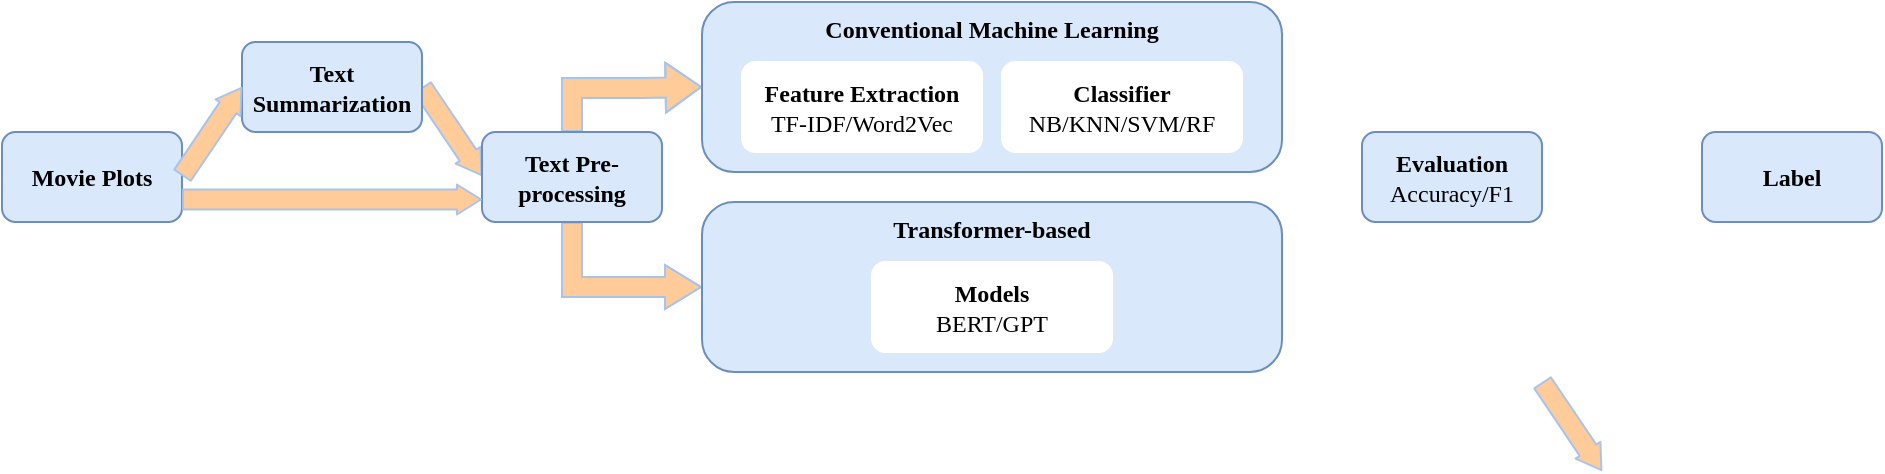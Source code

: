 <mxfile version="15.1.0" type="github">
  <diagram id="C5RBs43oDa-KdzZeNtuy" name="Page-1">
    <mxGraphModel dx="760" dy="419" grid="1" gridSize="10" guides="1" tooltips="1" connect="1" arrows="1" fold="1" page="1" pageScale="1" pageWidth="1169" pageHeight="1654" math="0" shadow="0">
      <root>
        <mxCell id="WIyWlLk6GJQsqaUBKTNV-0" />
        <mxCell id="WIyWlLk6GJQsqaUBKTNV-1" parent="WIyWlLk6GJQsqaUBKTNV-0" />
        <mxCell id="TprQWrDfrRet0L_6w_Vi-0" value="&lt;b&gt;Movie Plots&lt;/b&gt;" style="rounded=1;whiteSpace=wrap;html=1;fillColor=#dae8fc;strokeColor=#6c8ebf;fontFamily=Times New Roman;" vertex="1" parent="WIyWlLk6GJQsqaUBKTNV-1">
          <mxGeometry x="10" y="205" width="90" height="45" as="geometry" />
        </mxCell>
        <mxCell id="TprQWrDfrRet0L_6w_Vi-1" value="" style="shape=flexArrow;endArrow=classic;html=1;endWidth=4;endSize=3.67;fillColor=#FFCC99;strokeColor=#A9C4EB;exitX=1;exitY=0.5;exitDx=0;exitDy=0;" edge="1" parent="WIyWlLk6GJQsqaUBKTNV-1" source="TprQWrDfrRet0L_6w_Vi-20">
          <mxGeometry width="50" height="50" relative="1" as="geometry">
            <mxPoint x="220" y="227" as="sourcePoint" />
            <mxPoint x="250" y="227" as="targetPoint" />
          </mxGeometry>
        </mxCell>
        <mxCell id="TprQWrDfrRet0L_6w_Vi-11" value="" style="edgeStyle=orthogonalEdgeStyle;shape=flexArrow;rounded=0;orthogonalLoop=1;jettySize=auto;html=1;fontFamily=Times New Roman;strokeColor=#A9C4EB;fillColor=#FFCC99;entryX=0;entryY=0.5;entryDx=0;entryDy=0;endWidth=14;endSize=5.57;" edge="1" parent="WIyWlLk6GJQsqaUBKTNV-1" source="TprQWrDfrRet0L_6w_Vi-2" target="TprQWrDfrRet0L_6w_Vi-5">
          <mxGeometry relative="1" as="geometry">
            <mxPoint x="324" y="140" as="targetPoint" />
            <Array as="points">
              <mxPoint x="295" y="183" />
              <mxPoint x="330" y="183" />
            </Array>
          </mxGeometry>
        </mxCell>
        <mxCell id="TprQWrDfrRet0L_6w_Vi-18" value="" style="edgeStyle=orthogonalEdgeStyle;shape=flexArrow;rounded=0;orthogonalLoop=1;jettySize=auto;html=1;fontFamily=Times New Roman;strokeColor=#A9C4EB;fillColor=#FFCC99;entryX=0;entryY=0.5;entryDx=0;entryDy=0;exitX=0.5;exitY=1;exitDx=0;exitDy=0;endWidth=11;endSize=5.67;" edge="1" parent="WIyWlLk6GJQsqaUBKTNV-1" source="TprQWrDfrRet0L_6w_Vi-2" target="TprQWrDfrRet0L_6w_Vi-12">
          <mxGeometry relative="1" as="geometry">
            <mxPoint x="295" y="322.5" as="targetPoint" />
          </mxGeometry>
        </mxCell>
        <mxCell id="TprQWrDfrRet0L_6w_Vi-2" value="&lt;b&gt;Text Pre-processing&lt;/b&gt;" style="rounded=1;whiteSpace=wrap;html=1;fillColor=#dae8fc;strokeColor=#6c8ebf;fontFamily=Times New Roman;" vertex="1" parent="WIyWlLk6GJQsqaUBKTNV-1">
          <mxGeometry x="250" y="205" width="90" height="45" as="geometry" />
        </mxCell>
        <mxCell id="TprQWrDfrRet0L_6w_Vi-14" value="" style="group" vertex="1" connectable="0" parent="WIyWlLk6GJQsqaUBKTNV-1">
          <mxGeometry x="360" y="140" width="290" height="85" as="geometry" />
        </mxCell>
        <mxCell id="TprQWrDfrRet0L_6w_Vi-5" value="&lt;b&gt;Conventional Machine Learning&lt;/b&gt;" style="rounded=1;whiteSpace=wrap;html=1;fillColor=#dae8fc;strokeColor=#6c8ebf;labelPosition=center;verticalLabelPosition=middle;align=center;verticalAlign=top;arcSize=19;fontFamily=Times New Roman;" vertex="1" parent="TprQWrDfrRet0L_6w_Vi-14">
          <mxGeometry width="290" height="85" as="geometry" />
        </mxCell>
        <mxCell id="TprQWrDfrRet0L_6w_Vi-6" value="&lt;b&gt;Feature Extraction&lt;/b&gt;&lt;br&gt;TF-IDF/Word2Vec" style="rounded=1;whiteSpace=wrap;html=1;verticalAlign=middle;strokeColor=#FFFFFF;fontFamily=Times New Roman;" vertex="1" parent="TprQWrDfrRet0L_6w_Vi-14">
          <mxGeometry x="20" y="30" width="120" height="45" as="geometry" />
        </mxCell>
        <mxCell id="TprQWrDfrRet0L_6w_Vi-7" value="&lt;b&gt;Classifier&lt;/b&gt;&lt;br&gt;NB/KNN/SVM/RF" style="rounded=1;whiteSpace=wrap;html=1;verticalAlign=middle;strokeColor=#FFFFFF;fontFamily=Times New Roman;" vertex="1" parent="TprQWrDfrRet0L_6w_Vi-14">
          <mxGeometry x="150" y="30" width="120" height="45" as="geometry" />
        </mxCell>
        <mxCell id="TprQWrDfrRet0L_6w_Vi-15" value="" style="group" vertex="1" connectable="0" parent="WIyWlLk6GJQsqaUBKTNV-1">
          <mxGeometry x="360" y="240" width="290" height="85" as="geometry" />
        </mxCell>
        <mxCell id="TprQWrDfrRet0L_6w_Vi-12" value="&lt;b&gt;Transformer-based&lt;/b&gt;" style="rounded=1;whiteSpace=wrap;html=1;fillColor=#dae8fc;strokeColor=#6c8ebf;labelPosition=center;verticalLabelPosition=middle;align=center;verticalAlign=top;arcSize=19;fontFamily=Times New Roman;" vertex="1" parent="TprQWrDfrRet0L_6w_Vi-15">
          <mxGeometry width="290" height="85" as="geometry" />
        </mxCell>
        <mxCell id="TprQWrDfrRet0L_6w_Vi-13" value="&lt;b&gt;Models&lt;/b&gt;&lt;br&gt;BERT/GPT" style="rounded=1;whiteSpace=wrap;html=1;verticalAlign=middle;strokeColor=#FFFFFF;fontFamily=Times New Roman;" vertex="1" parent="TprQWrDfrRet0L_6w_Vi-15">
          <mxGeometry x="85" y="30" width="120" height="45" as="geometry" />
        </mxCell>
        <mxCell id="TprQWrDfrRet0L_6w_Vi-20" value="&lt;b&gt;Text Summarization&lt;/b&gt;" style="rounded=1;whiteSpace=wrap;html=1;fillColor=#dae8fc;strokeColor=#6c8ebf;fontFamily=Times New Roman;" vertex="1" parent="WIyWlLk6GJQsqaUBKTNV-1">
          <mxGeometry x="130" y="160" width="90" height="45" as="geometry" />
        </mxCell>
        <mxCell id="TprQWrDfrRet0L_6w_Vi-21" value="" style="shape=flexArrow;endArrow=classic;html=1;endWidth=4;endSize=3.67;fillColor=#FFCC99;strokeColor=#A9C4EB;entryX=0;entryY=0.5;entryDx=0;entryDy=0;" edge="1" parent="WIyWlLk6GJQsqaUBKTNV-1" target="TprQWrDfrRet0L_6w_Vi-20">
          <mxGeometry width="50" height="50" relative="1" as="geometry">
            <mxPoint x="100" y="227" as="sourcePoint" />
            <mxPoint x="130" y="227" as="targetPoint" />
          </mxGeometry>
        </mxCell>
        <mxCell id="TprQWrDfrRet0L_6w_Vi-22" value="" style="shape=flexArrow;endArrow=classic;html=1;endWidth=4;endSize=3.67;fillColor=#FFCC99;strokeColor=#A9C4EB;entryX=0;entryY=0.75;entryDx=0;entryDy=0;exitX=1;exitY=0.75;exitDx=0;exitDy=0;" edge="1" parent="WIyWlLk6GJQsqaUBKTNV-1" source="TprQWrDfrRet0L_6w_Vi-0" target="TprQWrDfrRet0L_6w_Vi-2">
          <mxGeometry width="50" height="50" relative="1" as="geometry">
            <mxPoint x="110" y="237" as="sourcePoint" />
            <mxPoint x="140" y="192.5" as="targetPoint" />
          </mxGeometry>
        </mxCell>
        <mxCell id="TprQWrDfrRet0L_6w_Vi-23" value="&lt;b&gt;Evaluation&lt;/b&gt;&lt;br&gt;Accuracy/F1" style="rounded=1;whiteSpace=wrap;html=1;fillColor=#dae8fc;strokeColor=#6c8ebf;fontFamily=Times New Roman;" vertex="1" parent="WIyWlLk6GJQsqaUBKTNV-1">
          <mxGeometry x="690" y="205" width="90" height="45" as="geometry" />
        </mxCell>
        <mxCell id="TprQWrDfrRet0L_6w_Vi-24" value="&lt;b&gt;Label&lt;/b&gt;" style="rounded=1;whiteSpace=wrap;html=1;fillColor=#dae8fc;strokeColor=#6c8ebf;fontFamily=Times New Roman;" vertex="1" parent="WIyWlLk6GJQsqaUBKTNV-1">
          <mxGeometry x="860" y="205" width="90" height="45" as="geometry" />
        </mxCell>
        <mxCell id="TprQWrDfrRet0L_6w_Vi-25" value="" style="shape=flexArrow;endArrow=classic;html=1;endWidth=4;endSize=3.67;fillColor=#FFCC99;strokeColor=#A9C4EB;exitX=1;exitY=0.5;exitDx=0;exitDy=0;" edge="1" parent="WIyWlLk6GJQsqaUBKTNV-1">
          <mxGeometry width="50" height="50" relative="1" as="geometry">
            <mxPoint x="780" y="330" as="sourcePoint" />
            <mxPoint x="810" y="374.5" as="targetPoint" />
          </mxGeometry>
        </mxCell>
      </root>
    </mxGraphModel>
  </diagram>
</mxfile>
